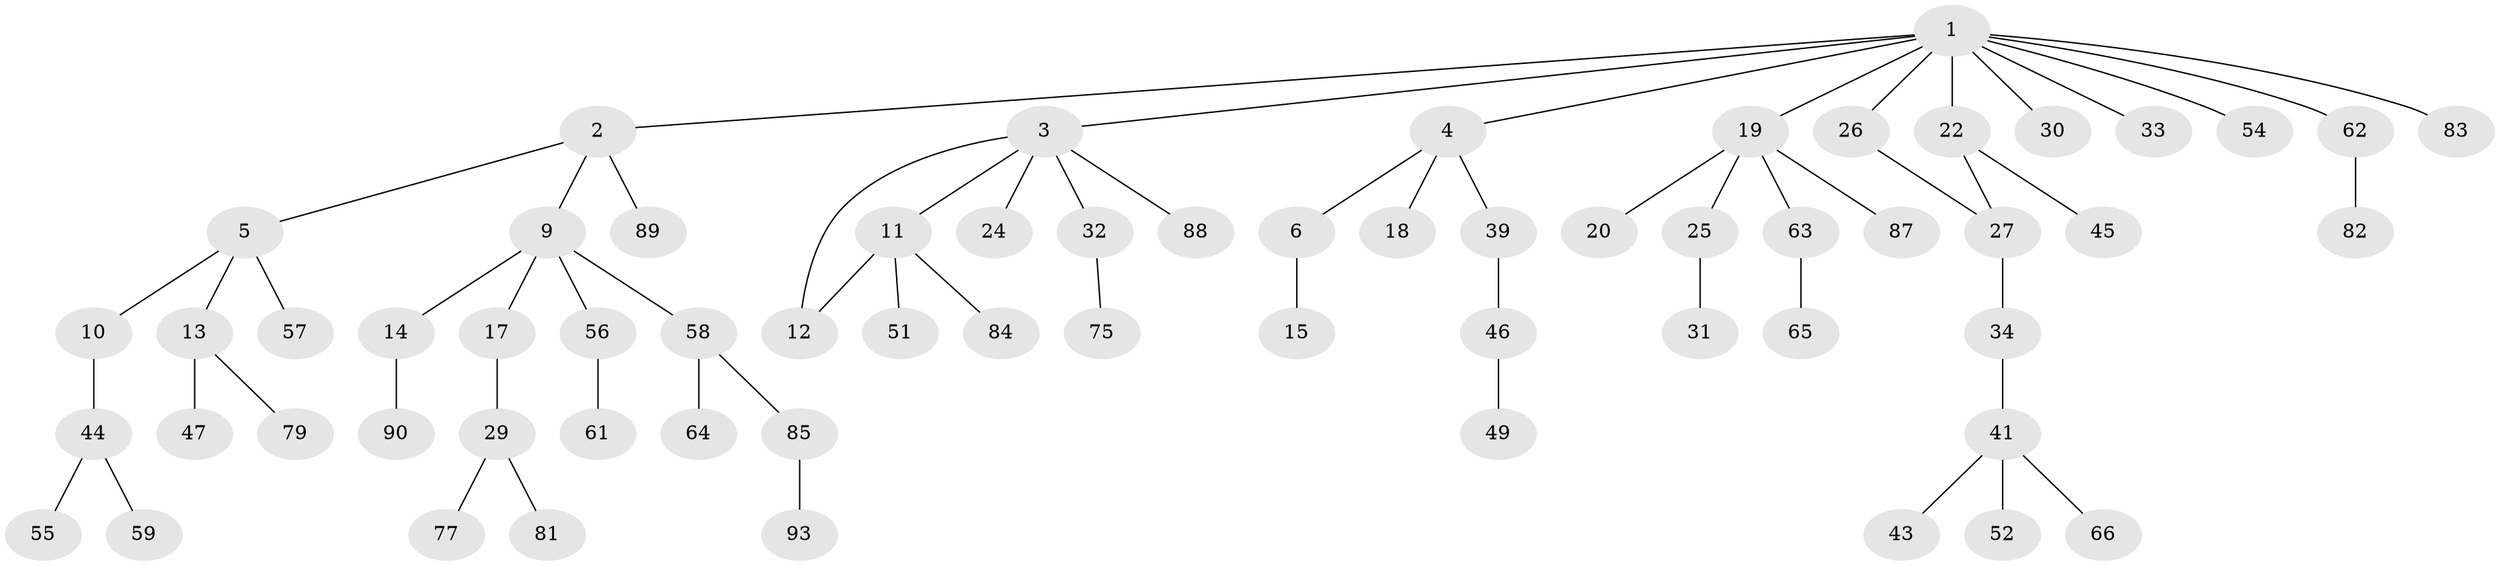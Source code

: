 // Generated by graph-tools (version 1.1) at 2025/23/03/03/25 07:23:30]
// undirected, 63 vertices, 64 edges
graph export_dot {
graph [start="1"]
  node [color=gray90,style=filled];
  1 [super="+8"];
  2 [super="+38"];
  3 [super="+16"];
  4 [super="+7"];
  5 [super="+28"];
  6;
  9 [super="+21"];
  10 [super="+23"];
  11 [super="+53"];
  12 [super="+94"];
  13 [super="+37"];
  14 [super="+72"];
  15 [super="+92"];
  17;
  18;
  19 [super="+35"];
  20;
  22 [super="+36"];
  24;
  25 [super="+50"];
  26 [super="+80"];
  27 [super="+73"];
  29 [super="+71"];
  30;
  31 [super="+91"];
  32 [super="+40"];
  33 [super="+67"];
  34;
  39 [super="+78"];
  41 [super="+42"];
  43 [super="+74"];
  44 [super="+48"];
  45;
  46;
  47;
  49 [super="+68"];
  51;
  52;
  54 [super="+60"];
  55;
  56 [super="+70"];
  57;
  58 [super="+86"];
  59;
  61;
  62;
  63;
  64;
  65 [super="+76"];
  66 [super="+69"];
  75;
  77;
  79;
  81;
  82;
  83;
  84;
  85;
  87;
  88;
  89;
  90;
  93;
  1 -- 2;
  1 -- 3;
  1 -- 4;
  1 -- 30;
  1 -- 54;
  1 -- 62;
  1 -- 83;
  1 -- 33;
  1 -- 19;
  1 -- 22;
  1 -- 26;
  2 -- 5;
  2 -- 9;
  2 -- 89;
  3 -- 11;
  3 -- 12;
  3 -- 24;
  3 -- 32;
  3 -- 88;
  4 -- 6;
  4 -- 39;
  4 -- 18;
  5 -- 10;
  5 -- 13;
  5 -- 57;
  6 -- 15;
  9 -- 14;
  9 -- 17;
  9 -- 56;
  9 -- 58;
  10 -- 44;
  11 -- 51;
  11 -- 84;
  11 -- 12;
  13 -- 47;
  13 -- 79;
  14 -- 90;
  17 -- 29;
  19 -- 20;
  19 -- 25;
  19 -- 87;
  19 -- 63;
  22 -- 27;
  22 -- 45;
  25 -- 31;
  26 -- 27;
  27 -- 34;
  29 -- 81;
  29 -- 77;
  32 -- 75;
  34 -- 41;
  39 -- 46;
  41 -- 66;
  41 -- 43;
  41 -- 52;
  44 -- 55;
  44 -- 59;
  46 -- 49;
  56 -- 61;
  58 -- 64;
  58 -- 85;
  62 -- 82;
  63 -- 65;
  85 -- 93;
}
